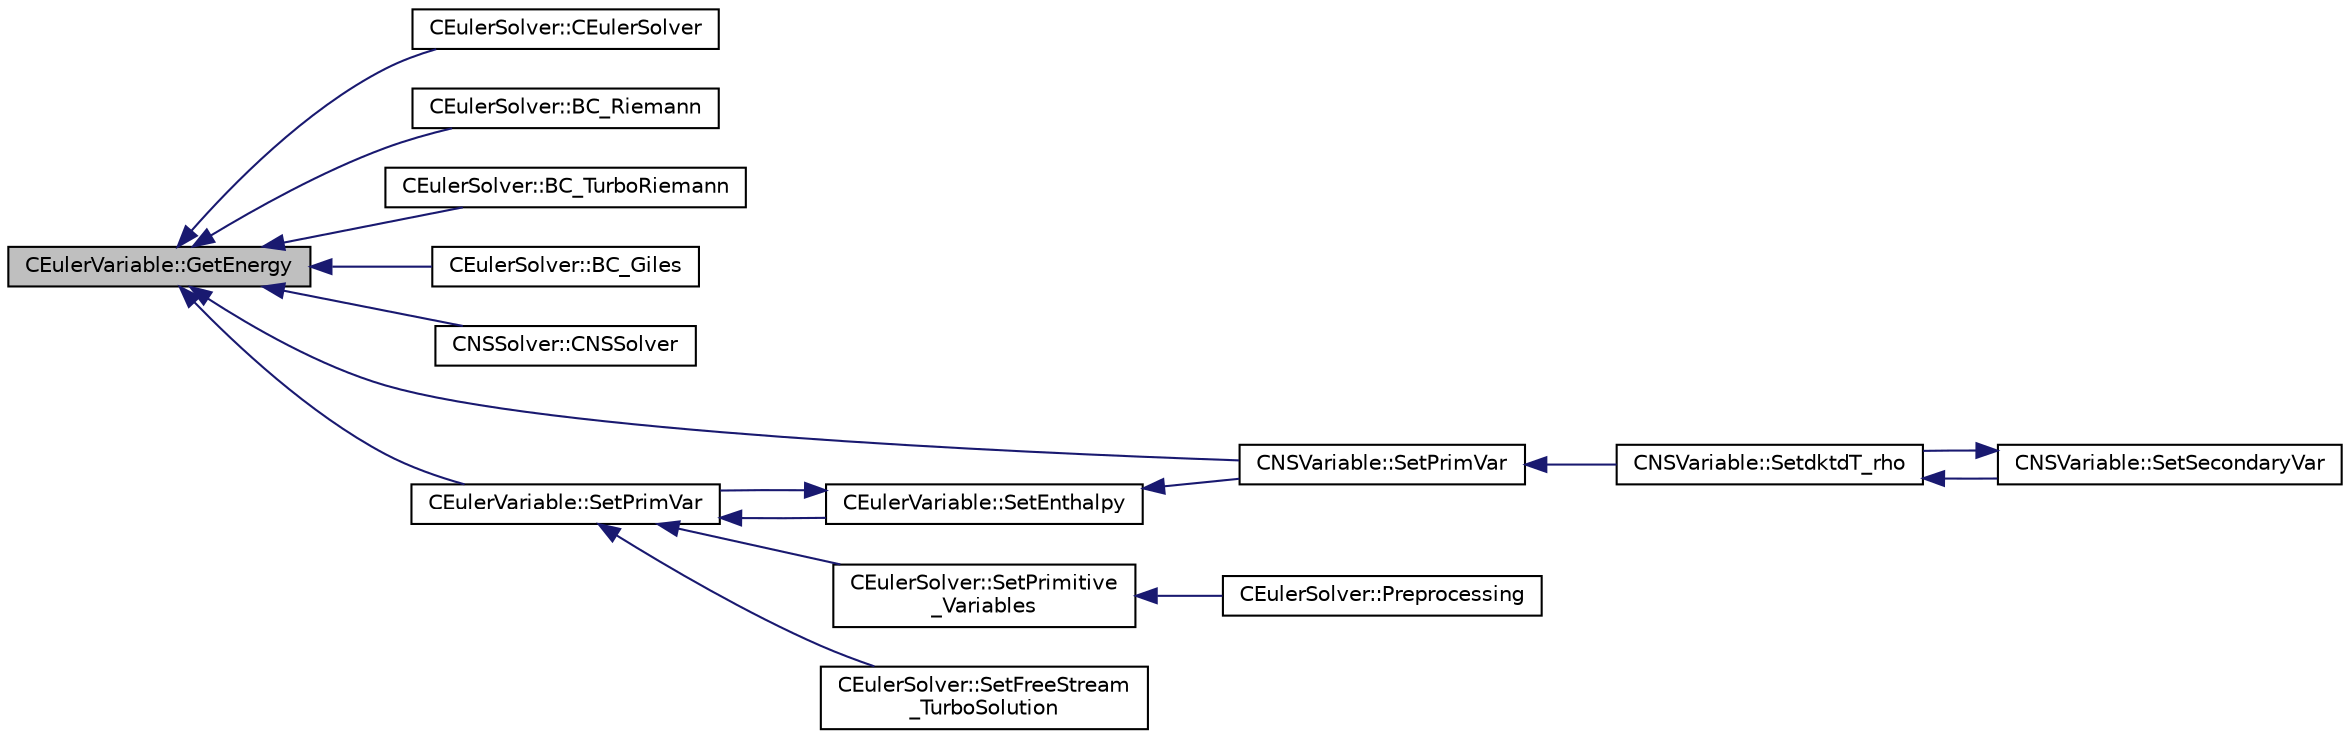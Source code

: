 digraph "CEulerVariable::GetEnergy"
{
  edge [fontname="Helvetica",fontsize="10",labelfontname="Helvetica",labelfontsize="10"];
  node [fontname="Helvetica",fontsize="10",shape=record];
  rankdir="LR";
  Node56 [label="CEulerVariable::GetEnergy",height=0.2,width=0.4,color="black", fillcolor="grey75", style="filled", fontcolor="black"];
  Node56 -> Node57 [dir="back",color="midnightblue",fontsize="10",style="solid",fontname="Helvetica"];
  Node57 [label="CEulerSolver::CEulerSolver",height=0.2,width=0.4,color="black", fillcolor="white", style="filled",URL="$class_c_euler_solver.html#ae1e74218b4e943111b100d7ddcbd4db9"];
  Node56 -> Node58 [dir="back",color="midnightblue",fontsize="10",style="solid",fontname="Helvetica"];
  Node58 [label="CEulerSolver::BC_Riemann",height=0.2,width=0.4,color="black", fillcolor="white", style="filled",URL="$class_c_euler_solver.html#a22c21d18fa626d489db9a387234bd9d0",tooltip="Impose the boundary condition using characteristic recostruction. "];
  Node56 -> Node59 [dir="back",color="midnightblue",fontsize="10",style="solid",fontname="Helvetica"];
  Node59 [label="CEulerSolver::BC_TurboRiemann",height=0.2,width=0.4,color="black", fillcolor="white", style="filled",URL="$class_c_euler_solver.html#a0066305803a18511fb89b8951f4e4866",tooltip="Impose the boundary condition using characteristic recostruction. "];
  Node56 -> Node60 [dir="back",color="midnightblue",fontsize="10",style="solid",fontname="Helvetica"];
  Node60 [label="CEulerSolver::BC_Giles",height=0.2,width=0.4,color="black", fillcolor="white", style="filled",URL="$class_c_euler_solver.html#aa4c3988e3ce0c18460b5c069650c57b0",tooltip="Impose the boundary condition using characteristic recostruction. "];
  Node56 -> Node61 [dir="back",color="midnightblue",fontsize="10",style="solid",fontname="Helvetica"];
  Node61 [label="CNSSolver::CNSSolver",height=0.2,width=0.4,color="black", fillcolor="white", style="filled",URL="$class_c_n_s_solver.html#a2a8ad49c42b4546696e631cf44b7788b"];
  Node56 -> Node62 [dir="back",color="midnightblue",fontsize="10",style="solid",fontname="Helvetica"];
  Node62 [label="CEulerVariable::SetPrimVar",height=0.2,width=0.4,color="black", fillcolor="white", style="filled",URL="$class_c_euler_variable.html#a674dd196e3eed72a762eedec72b534fc",tooltip="Set all the primitive variables for compressible flows. "];
  Node62 -> Node63 [dir="back",color="midnightblue",fontsize="10",style="solid",fontname="Helvetica"];
  Node63 [label="CEulerVariable::SetEnthalpy",height=0.2,width=0.4,color="black", fillcolor="white", style="filled",URL="$class_c_euler_variable.html#ae090e3adc40d949b8dca77043daccddd",tooltip="Set the value of the enthalpy. "];
  Node63 -> Node62 [dir="back",color="midnightblue",fontsize="10",style="solid",fontname="Helvetica"];
  Node63 -> Node64 [dir="back",color="midnightblue",fontsize="10",style="solid",fontname="Helvetica"];
  Node64 [label="CNSVariable::SetPrimVar",height=0.2,width=0.4,color="black", fillcolor="white", style="filled",URL="$class_c_n_s_variable.html#a0db8c1ede5090174259a69548d20c9fe",tooltip="Set all the primitive variables for compressible flows. "];
  Node64 -> Node65 [dir="back",color="midnightblue",fontsize="10",style="solid",fontname="Helvetica"];
  Node65 [label="CNSVariable::SetdktdT_rho",height=0.2,width=0.4,color="black", fillcolor="white", style="filled",URL="$class_c_n_s_variable.html#a3d749ea73bdc0f7dd45aa2ed713e768b",tooltip="Set the derivative of thermal conductivity with respect to temperature (at constant density)..."];
  Node65 -> Node66 [dir="back",color="midnightblue",fontsize="10",style="solid",fontname="Helvetica"];
  Node66 [label="CNSVariable::SetSecondaryVar",height=0.2,width=0.4,color="black", fillcolor="white", style="filled",URL="$class_c_n_s_variable.html#a574bbbfda4f2191f836d2e3e7e1c8b3e",tooltip="Set all the secondary variables (partial derivatives) for compressible flows. "];
  Node66 -> Node65 [dir="back",color="midnightblue",fontsize="10",style="solid",fontname="Helvetica"];
  Node62 -> Node67 [dir="back",color="midnightblue",fontsize="10",style="solid",fontname="Helvetica"];
  Node67 [label="CEulerSolver::SetPrimitive\l_Variables",height=0.2,width=0.4,color="black", fillcolor="white", style="filled",URL="$class_c_euler_solver.html#aedaa1fe91dbde649b457ce89a82e7ab4",tooltip="Compute the velocity^2, SoundSpeed, Pressure, Enthalpy, Viscosity. "];
  Node67 -> Node68 [dir="back",color="midnightblue",fontsize="10",style="solid",fontname="Helvetica"];
  Node68 [label="CEulerSolver::Preprocessing",height=0.2,width=0.4,color="black", fillcolor="white", style="filled",URL="$class_c_euler_solver.html#a8b89e1bfce33284c2d8f5f00f82f3f3f",tooltip="Compute primitive variables and their gradients. "];
  Node62 -> Node69 [dir="back",color="midnightblue",fontsize="10",style="solid",fontname="Helvetica"];
  Node69 [label="CEulerSolver::SetFreeStream\l_TurboSolution",height=0.2,width=0.4,color="black", fillcolor="white", style="filled",URL="$class_c_euler_solver.html#ac116e43e6c7eef751bc807908f235c31",tooltip="Set the solution using the Freestream values. "];
  Node56 -> Node64 [dir="back",color="midnightblue",fontsize="10",style="solid",fontname="Helvetica"];
}
